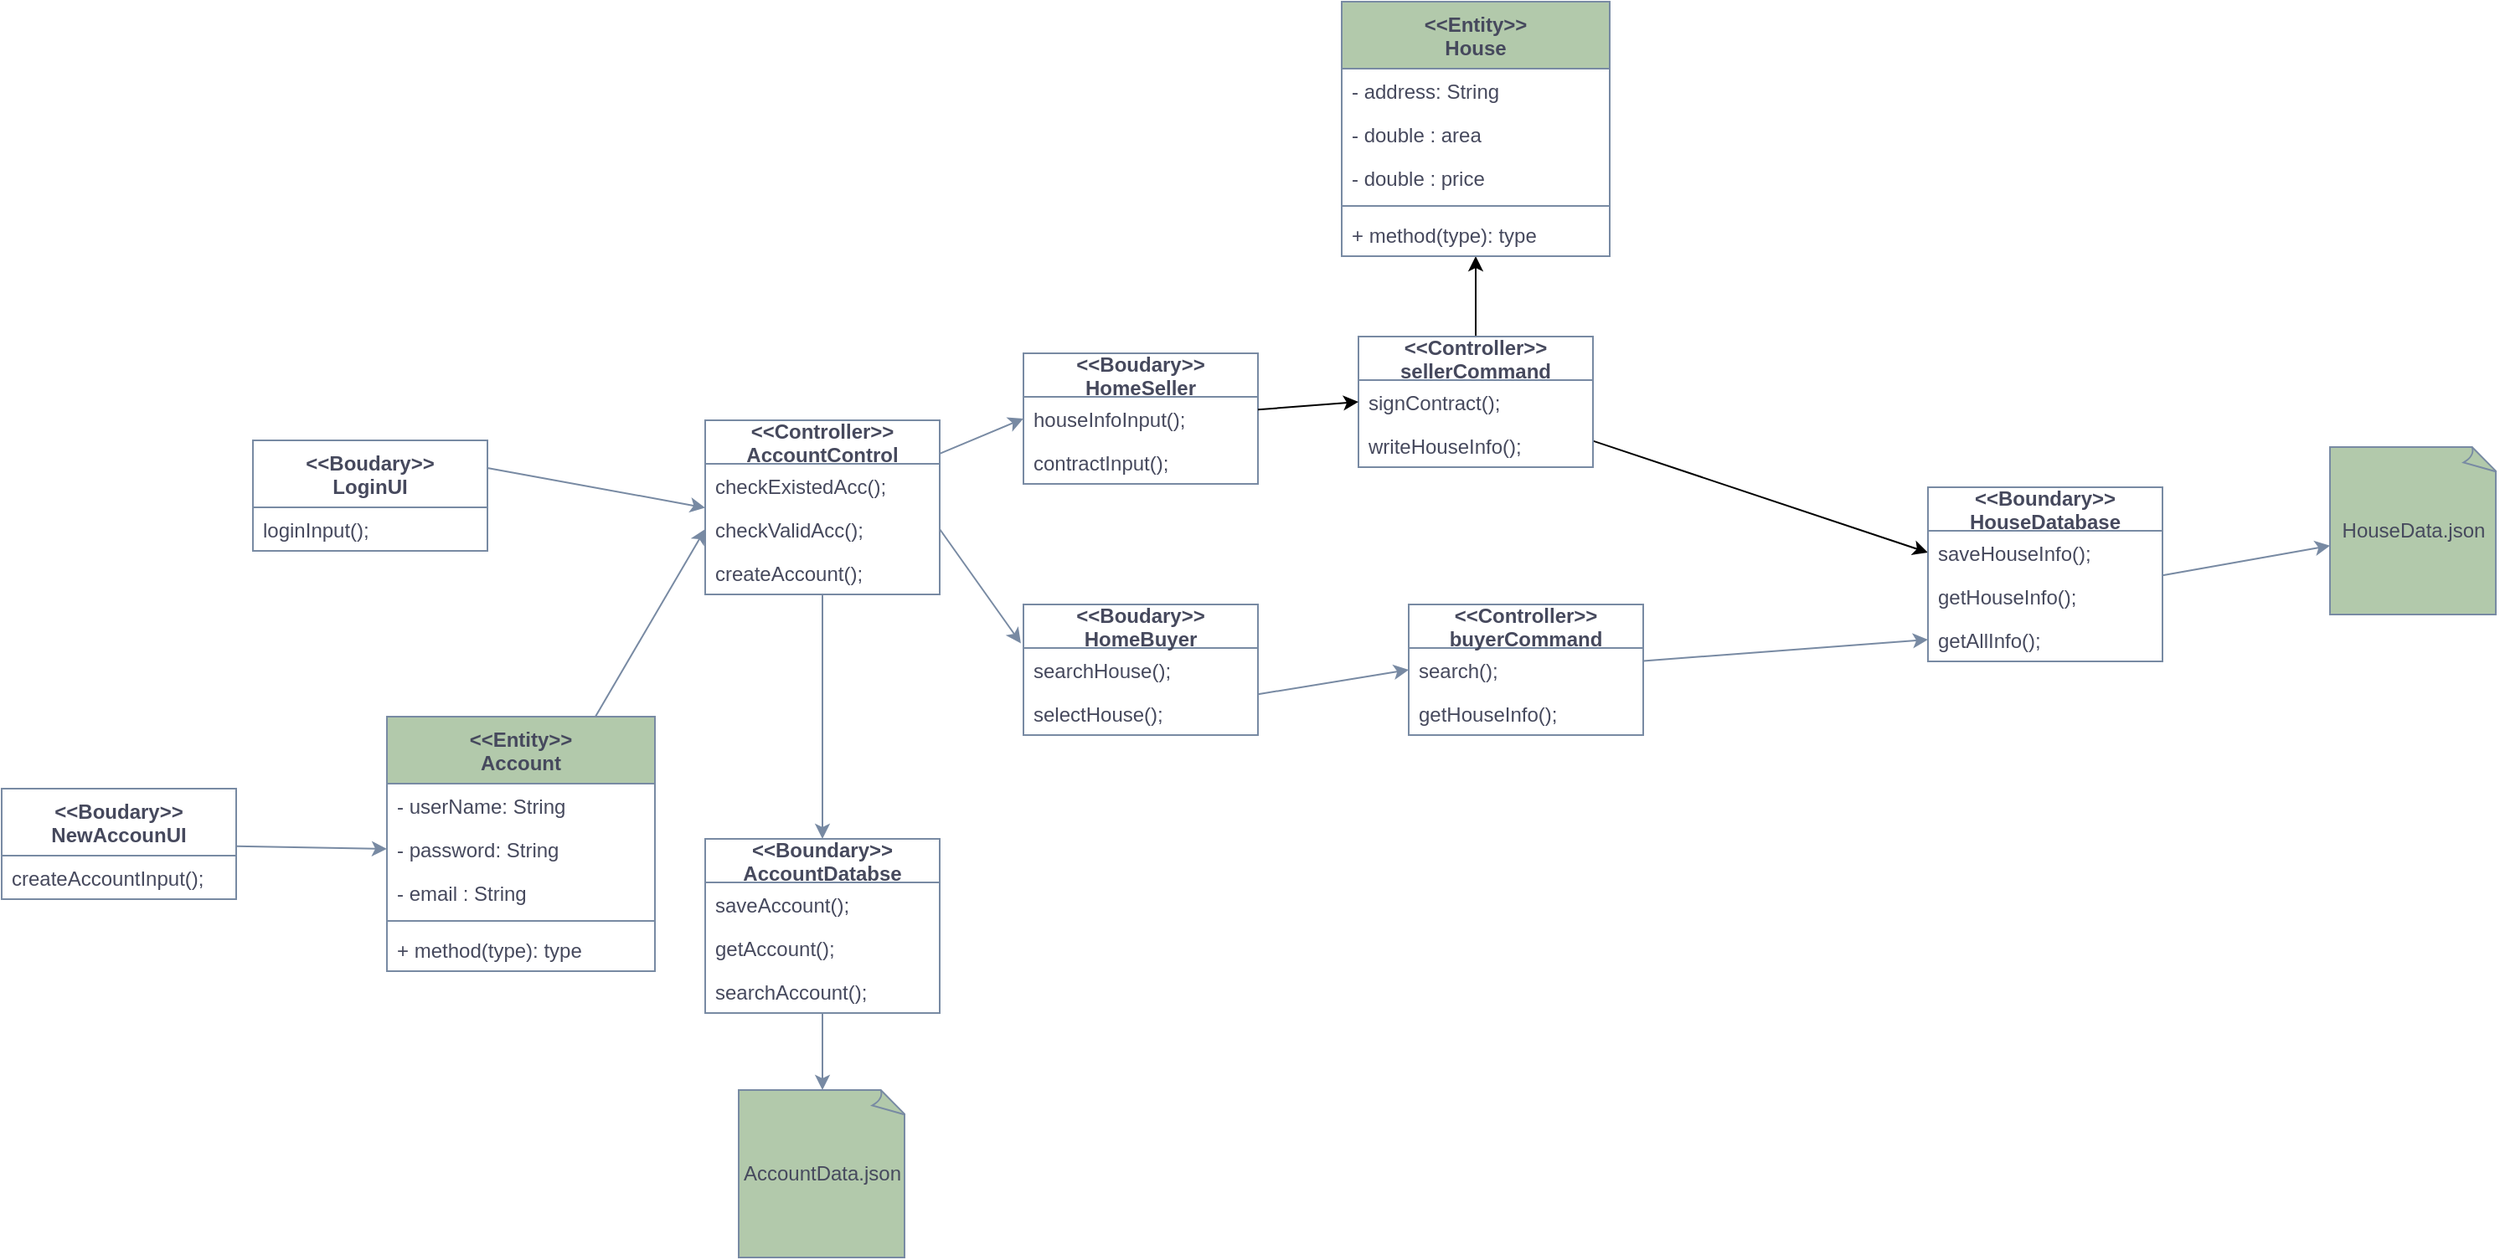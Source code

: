 <mxfile version="18.0.6" type="device" pages="2"><diagram id="hyeEhlu8YJBlUeC8iGyB" name="Class Diagram"><mxGraphModel dx="1438" dy="1041" grid="1" gridSize="10" guides="1" tooltips="1" connect="1" arrows="1" fold="1" page="0" pageScale="1" pageWidth="850" pageHeight="1100" math="0" shadow="0"><root><mxCell id="0"/><mxCell id="1" parent="0"/><mxCell id="VM8PYKqEhTqio-SkGT-w-1" value="&lt;&lt;Boudary&gt;&gt;&#10;LoginUI" style="swimlane;fontStyle=1;childLayout=stackLayout;horizontal=1;startSize=40;fillColor=none;horizontalStack=0;resizeParent=1;resizeParentMax=0;resizeLast=0;collapsible=1;marginBottom=0;strokeColor=#788AA3;fontColor=#46495D;" parent="1" vertex="1"><mxGeometry x="30" y="182" width="140" height="66" as="geometry"/></mxCell><mxCell id="VM8PYKqEhTqio-SkGT-w-2" value="loginInput();" style="text;strokeColor=none;fillColor=none;align=left;verticalAlign=top;spacingLeft=4;spacingRight=4;overflow=hidden;rotatable=0;points=[[0,0.5],[1,0.5]];portConstraint=eastwest;fontColor=#46495D;" parent="VM8PYKqEhTqio-SkGT-w-1" vertex="1"><mxGeometry y="40" width="140" height="26" as="geometry"/></mxCell><mxCell id="XoZVZu0vMVFH6qzBi8JU-33" style="edgeStyle=none;rounded=0;orthogonalLoop=1;jettySize=auto;html=1;entryX=0.5;entryY=0;entryDx=0;entryDy=0;strokeColor=#788AA3;fontColor=#46495D;" parent="1" source="VM8PYKqEhTqio-SkGT-w-9" target="VM8PYKqEhTqio-SkGT-w-36" edge="1"><mxGeometry relative="1" as="geometry"/></mxCell><mxCell id="VM8PYKqEhTqio-SkGT-w-9" value="&lt;&lt;Controller&gt;&gt;&#10;AccountControl" style="swimlane;fontStyle=1;childLayout=stackLayout;horizontal=1;startSize=26;fillColor=none;horizontalStack=0;resizeParent=1;resizeParentMax=0;resizeLast=0;collapsible=1;marginBottom=0;strokeColor=#788AA3;fontColor=#46495D;" parent="1" vertex="1"><mxGeometry x="300" y="170" width="140" height="104" as="geometry"/></mxCell><mxCell id="VM8PYKqEhTqio-SkGT-w-10" value="checkExistedAcc();" style="text;strokeColor=none;fillColor=none;align=left;verticalAlign=top;spacingLeft=4;spacingRight=4;overflow=hidden;rotatable=0;points=[[0,0.5],[1,0.5]];portConstraint=eastwest;fontColor=#46495D;" parent="VM8PYKqEhTqio-SkGT-w-9" vertex="1"><mxGeometry y="26" width="140" height="26" as="geometry"/></mxCell><mxCell id="VM8PYKqEhTqio-SkGT-w-11" value="checkValidAcc();" style="text;strokeColor=none;fillColor=none;align=left;verticalAlign=top;spacingLeft=4;spacingRight=4;overflow=hidden;rotatable=0;points=[[0,0.5],[1,0.5]];portConstraint=eastwest;fontColor=#46495D;" parent="VM8PYKqEhTqio-SkGT-w-9" vertex="1"><mxGeometry y="52" width="140" height="26" as="geometry"/></mxCell><mxCell id="VM8PYKqEhTqio-SkGT-w-12" value="createAccount();" style="text;strokeColor=none;fillColor=none;align=left;verticalAlign=top;spacingLeft=4;spacingRight=4;overflow=hidden;rotatable=0;points=[[0,0.5],[1,0.5]];portConstraint=eastwest;fontColor=#46495D;" parent="VM8PYKqEhTqio-SkGT-w-9" vertex="1"><mxGeometry y="78" width="140" height="26" as="geometry"/></mxCell><mxCell id="VM8PYKqEhTqio-SkGT-w-17" value="&lt;&lt;Boudary&gt;&gt;&#10;HomeSeller" style="swimlane;fontStyle=1;childLayout=stackLayout;horizontal=1;startSize=26;fillColor=none;horizontalStack=0;resizeParent=1;resizeParentMax=0;resizeLast=0;collapsible=1;marginBottom=0;strokeColor=#788AA3;fontColor=#46495D;" parent="1" vertex="1"><mxGeometry x="490" y="130" width="140" height="78" as="geometry"/></mxCell><mxCell id="VM8PYKqEhTqio-SkGT-w-18" value="houseInfoInput();" style="text;strokeColor=none;fillColor=none;align=left;verticalAlign=top;spacingLeft=4;spacingRight=4;overflow=hidden;rotatable=0;points=[[0,0.5],[1,0.5]];portConstraint=eastwest;fontColor=#46495D;" parent="VM8PYKqEhTqio-SkGT-w-17" vertex="1"><mxGeometry y="26" width="140" height="26" as="geometry"/></mxCell><mxCell id="VM8PYKqEhTqio-SkGT-w-19" value="contractInput();" style="text;strokeColor=none;fillColor=none;align=left;verticalAlign=top;spacingLeft=4;spacingRight=4;overflow=hidden;rotatable=0;points=[[0,0.5],[1,0.5]];portConstraint=eastwest;fontColor=#46495D;" parent="VM8PYKqEhTqio-SkGT-w-17" vertex="1"><mxGeometry y="52" width="140" height="26" as="geometry"/></mxCell><mxCell id="VM8PYKqEhTqio-SkGT-w-22" value="&lt;&lt;Boudary&gt;&gt;&#10;HomeBuyer" style="swimlane;fontStyle=1;childLayout=stackLayout;horizontal=1;startSize=26;fillColor=none;horizontalStack=0;resizeParent=1;resizeParentMax=0;resizeLast=0;collapsible=1;marginBottom=0;strokeColor=#788AA3;fontColor=#46495D;" parent="1" vertex="1"><mxGeometry x="490" y="280" width="140" height="78" as="geometry"/></mxCell><mxCell id="VM8PYKqEhTqio-SkGT-w-23" value="searchHouse();" style="text;strokeColor=none;fillColor=none;align=left;verticalAlign=top;spacingLeft=4;spacingRight=4;overflow=hidden;rotatable=0;points=[[0,0.5],[1,0.5]];portConstraint=eastwest;fontColor=#46495D;" parent="VM8PYKqEhTqio-SkGT-w-22" vertex="1"><mxGeometry y="26" width="140" height="26" as="geometry"/></mxCell><mxCell id="VM8PYKqEhTqio-SkGT-w-24" value="selectHouse();" style="text;strokeColor=none;fillColor=none;align=left;verticalAlign=top;spacingLeft=4;spacingRight=4;overflow=hidden;rotatable=0;points=[[0,0.5],[1,0.5]];portConstraint=eastwest;fontColor=#46495D;" parent="VM8PYKqEhTqio-SkGT-w-22" vertex="1"><mxGeometry y="52" width="140" height="26" as="geometry"/></mxCell><mxCell id="zV7nE75bdwRSQbWPuQjp-2" style="edgeStyle=none;rounded=0;orthogonalLoop=1;jettySize=auto;html=1;" edge="1" parent="1" source="VM8PYKqEhTqio-SkGT-w-25" target="XoZVZu0vMVFH6qzBi8JU-26"><mxGeometry relative="1" as="geometry"/></mxCell><mxCell id="zV7nE75bdwRSQbWPuQjp-3" style="edgeStyle=none;rounded=0;orthogonalLoop=1;jettySize=auto;html=1;entryX=0;entryY=0.5;entryDx=0;entryDy=0;" edge="1" parent="1" source="VM8PYKqEhTqio-SkGT-w-25" target="VM8PYKqEhTqio-SkGT-w-33"><mxGeometry relative="1" as="geometry"/></mxCell><mxCell id="VM8PYKqEhTqio-SkGT-w-25" value="&lt;&lt;Controller&gt;&gt;&#10;sellerCommand" style="swimlane;fontStyle=1;childLayout=stackLayout;horizontal=1;startSize=26;fillColor=none;horizontalStack=0;resizeParent=1;resizeParentMax=0;resizeLast=0;collapsible=1;marginBottom=0;strokeColor=#788AA3;fontColor=#46495D;" parent="1" vertex="1"><mxGeometry x="690" y="120" width="140" height="78" as="geometry"/></mxCell><mxCell id="VM8PYKqEhTqio-SkGT-w-26" value="signContract();" style="text;strokeColor=none;fillColor=none;align=left;verticalAlign=top;spacingLeft=4;spacingRight=4;overflow=hidden;rotatable=0;points=[[0,0.5],[1,0.5]];portConstraint=eastwest;fontColor=#46495D;" parent="VM8PYKqEhTqio-SkGT-w-25" vertex="1"><mxGeometry y="26" width="140" height="26" as="geometry"/></mxCell><mxCell id="VM8PYKqEhTqio-SkGT-w-27" value="writeHouseInfo();" style="text;strokeColor=none;fillColor=none;align=left;verticalAlign=top;spacingLeft=4;spacingRight=4;overflow=hidden;rotatable=0;points=[[0,0.5],[1,0.5]];portConstraint=eastwest;fontColor=#46495D;" parent="VM8PYKqEhTqio-SkGT-w-25" vertex="1"><mxGeometry y="52" width="140" height="26" as="geometry"/></mxCell><mxCell id="VM8PYKqEhTqio-SkGT-w-29" value="&lt;&lt;Controller&gt;&gt;&#10;buyerCommand" style="swimlane;fontStyle=1;childLayout=stackLayout;horizontal=1;startSize=26;fillColor=none;horizontalStack=0;resizeParent=1;resizeParentMax=0;resizeLast=0;collapsible=1;marginBottom=0;strokeColor=#788AA3;fontColor=#46495D;" parent="1" vertex="1"><mxGeometry x="720" y="280" width="140" height="78" as="geometry"/></mxCell><mxCell id="VM8PYKqEhTqio-SkGT-w-30" value="search();" style="text;strokeColor=none;fillColor=none;align=left;verticalAlign=top;spacingLeft=4;spacingRight=4;overflow=hidden;rotatable=0;points=[[0,0.5],[1,0.5]];portConstraint=eastwest;fontColor=#46495D;" parent="VM8PYKqEhTqio-SkGT-w-29" vertex="1"><mxGeometry y="26" width="140" height="26" as="geometry"/></mxCell><mxCell id="VM8PYKqEhTqio-SkGT-w-31" value="getHouseInfo();" style="text;strokeColor=none;fillColor=none;align=left;verticalAlign=top;spacingLeft=4;spacingRight=4;overflow=hidden;rotatable=0;points=[[0,0.5],[1,0.5]];portConstraint=eastwest;fontColor=#46495D;" parent="VM8PYKqEhTqio-SkGT-w-29" vertex="1"><mxGeometry y="52" width="140" height="26" as="geometry"/></mxCell><mxCell id="VM8PYKqEhTqio-SkGT-w-32" value="&lt;&lt;Boundary&gt;&gt;&#10;HouseDatabase" style="swimlane;fontStyle=1;childLayout=stackLayout;horizontal=1;startSize=26;fillColor=none;horizontalStack=0;resizeParent=1;resizeParentMax=0;resizeLast=0;collapsible=1;marginBottom=0;strokeColor=#788AA3;fontColor=#46495D;" parent="1" vertex="1"><mxGeometry x="1030" y="210" width="140" height="104" as="geometry"/></mxCell><mxCell id="VM8PYKqEhTqio-SkGT-w-33" value="saveHouseInfo();" style="text;strokeColor=none;fillColor=none;align=left;verticalAlign=top;spacingLeft=4;spacingRight=4;overflow=hidden;rotatable=0;points=[[0,0.5],[1,0.5]];portConstraint=eastwest;fontColor=#46495D;" parent="VM8PYKqEhTqio-SkGT-w-32" vertex="1"><mxGeometry y="26" width="140" height="26" as="geometry"/></mxCell><mxCell id="VM8PYKqEhTqio-SkGT-w-34" value="getHouseInfo();" style="text;strokeColor=none;fillColor=none;align=left;verticalAlign=top;spacingLeft=4;spacingRight=4;overflow=hidden;rotatable=0;points=[[0,0.5],[1,0.5]];portConstraint=eastwest;fontColor=#46495D;" parent="VM8PYKqEhTqio-SkGT-w-32" vertex="1"><mxGeometry y="52" width="140" height="26" as="geometry"/></mxCell><mxCell id="VM8PYKqEhTqio-SkGT-w-35" value="getAllInfo();" style="text;strokeColor=none;fillColor=none;align=left;verticalAlign=top;spacingLeft=4;spacingRight=4;overflow=hidden;rotatable=0;points=[[0,0.5],[1,0.5]];portConstraint=eastwest;fontColor=#46495D;" parent="VM8PYKqEhTqio-SkGT-w-32" vertex="1"><mxGeometry y="78" width="140" height="26" as="geometry"/></mxCell><mxCell id="zgpFZDCwKIrEaXI0hCvb-4" style="rounded=1;sketch=0;orthogonalLoop=1;jettySize=auto;html=1;fontColor=#46495D;strokeColor=#788AA3;fillColor=#B2C9AB;" parent="1" source="VM8PYKqEhTqio-SkGT-w-36" target="PbxDOXm_hl8-_jn7hjyp-1" edge="1"><mxGeometry relative="1" as="geometry"/></mxCell><mxCell id="VM8PYKqEhTqio-SkGT-w-36" value="&lt;&lt;Boundary&gt;&gt;&#10;AccountDatabse" style="swimlane;fontStyle=1;childLayout=stackLayout;horizontal=1;startSize=26;fillColor=none;horizontalStack=0;resizeParent=1;resizeParentMax=0;resizeLast=0;collapsible=1;marginBottom=0;strokeColor=#788AA3;fontColor=#46495D;" parent="1" vertex="1"><mxGeometry x="300" y="420" width="140" height="104" as="geometry"/></mxCell><mxCell id="VM8PYKqEhTqio-SkGT-w-37" value="saveAccount();" style="text;strokeColor=none;fillColor=none;align=left;verticalAlign=top;spacingLeft=4;spacingRight=4;overflow=hidden;rotatable=0;points=[[0,0.5],[1,0.5]];portConstraint=eastwest;fontColor=#46495D;" parent="VM8PYKqEhTqio-SkGT-w-36" vertex="1"><mxGeometry y="26" width="140" height="26" as="geometry"/></mxCell><mxCell id="VM8PYKqEhTqio-SkGT-w-38" value="getAccount();" style="text;strokeColor=none;fillColor=none;align=left;verticalAlign=top;spacingLeft=4;spacingRight=4;overflow=hidden;rotatable=0;points=[[0,0.5],[1,0.5]];portConstraint=eastwest;fontColor=#46495D;" parent="VM8PYKqEhTqio-SkGT-w-36" vertex="1"><mxGeometry y="52" width="140" height="26" as="geometry"/></mxCell><mxCell id="65oGsplNBxrrDUChRKM1-1" value="searchAccount();" style="text;strokeColor=none;fillColor=none;align=left;verticalAlign=top;spacingLeft=4;spacingRight=4;overflow=hidden;rotatable=0;points=[[0,0.5],[1,0.5]];portConstraint=eastwest;fontColor=#46495D;" parent="VM8PYKqEhTqio-SkGT-w-36" vertex="1"><mxGeometry y="78" width="140" height="26" as="geometry"/></mxCell><mxCell id="VM8PYKqEhTqio-SkGT-w-40" style="rounded=0;orthogonalLoop=1;jettySize=auto;html=1;strokeColor=#788AA3;fontColor=#46495D;exitX=1;exitY=0.25;exitDx=0;exitDy=0;" parent="1" source="VM8PYKqEhTqio-SkGT-w-1" target="VM8PYKqEhTqio-SkGT-w-11" edge="1"><mxGeometry relative="1" as="geometry"><mxPoint x="220" y="244.545" as="sourcePoint"/></mxGeometry></mxCell><mxCell id="VM8PYKqEhTqio-SkGT-w-41" style="edgeStyle=none;rounded=0;orthogonalLoop=1;jettySize=auto;html=1;entryX=0;entryY=0.5;entryDx=0;entryDy=0;exitX=1;exitY=0.192;exitDx=0;exitDy=0;exitPerimeter=0;strokeColor=#788AA3;fontColor=#46495D;" parent="1" source="VM8PYKqEhTqio-SkGT-w-9" target="VM8PYKqEhTqio-SkGT-w-18" edge="1"><mxGeometry relative="1" as="geometry"/></mxCell><mxCell id="VM8PYKqEhTqio-SkGT-w-45" style="edgeStyle=none;rounded=0;orthogonalLoop=1;jettySize=auto;html=1;entryX=-0.011;entryY=-0.108;entryDx=0;entryDy=0;entryPerimeter=0;exitX=1;exitY=0.5;exitDx=0;exitDy=0;strokeColor=#788AA3;fontColor=#46495D;" parent="1" source="VM8PYKqEhTqio-SkGT-w-11" target="VM8PYKqEhTqio-SkGT-w-23" edge="1"><mxGeometry relative="1" as="geometry"/></mxCell><mxCell id="VM8PYKqEhTqio-SkGT-w-46" style="edgeStyle=none;rounded=0;orthogonalLoop=1;jettySize=auto;html=1;entryX=0;entryY=0.5;entryDx=0;entryDy=0;strokeColor=#788AA3;fontColor=#46495D;" parent="1" source="VM8PYKqEhTqio-SkGT-w-24" target="VM8PYKqEhTqio-SkGT-w-30" edge="1"><mxGeometry relative="1" as="geometry"/></mxCell><mxCell id="VM8PYKqEhTqio-SkGT-w-47" style="edgeStyle=none;rounded=0;orthogonalLoop=1;jettySize=auto;html=1;entryX=0;entryY=0.5;entryDx=0;entryDy=0;strokeColor=#788AA3;fontColor=#46495D;" parent="1" source="VM8PYKqEhTqio-SkGT-w-30" target="VM8PYKqEhTqio-SkGT-w-35" edge="1"><mxGeometry relative="1" as="geometry"/></mxCell><mxCell id="PbxDOXm_hl8-_jn7hjyp-1" value="AccountData.json" style="whiteSpace=wrap;html=1;shape=mxgraph.basic.document;fillColor=#B2C9AB;strokeColor=#788AA3;fontColor=#46495D;" parent="1" vertex="1"><mxGeometry x="320" y="570" width="100" height="100" as="geometry"/></mxCell><mxCell id="PbxDOXm_hl8-_jn7hjyp-2" value="HouseData.json" style="whiteSpace=wrap;html=1;shape=mxgraph.basic.document;fillColor=#B2C9AB;strokeColor=#788AA3;fontColor=#46495D;" parent="1" vertex="1"><mxGeometry x="1270" y="186" width="100" height="100" as="geometry"/></mxCell><mxCell id="zgpFZDCwKIrEaXI0hCvb-3" style="rounded=0;orthogonalLoop=1;jettySize=auto;html=1;entryX=0;entryY=0.5;entryDx=0;entryDy=0;strokeColor=#788AA3;fontColor=#46495D;" parent="1" source="zgpFZDCwKIrEaXI0hCvb-1" target="XoZVZu0vMVFH6qzBi8JU-18" edge="1"><mxGeometry relative="1" as="geometry"/></mxCell><mxCell id="zgpFZDCwKIrEaXI0hCvb-1" value="&lt;&lt;Boudary&gt;&gt;&#10;NewAccounUI" style="swimlane;fontStyle=1;childLayout=stackLayout;horizontal=1;startSize=40;fillColor=none;horizontalStack=0;resizeParent=1;resizeParentMax=0;resizeLast=0;collapsible=1;marginBottom=0;strokeColor=#788AA3;fontColor=#46495D;" parent="1" vertex="1"><mxGeometry x="-120" y="390" width="140" height="66" as="geometry"/></mxCell><mxCell id="zgpFZDCwKIrEaXI0hCvb-2" value="createAccountInput();" style="text;strokeColor=none;fillColor=none;align=left;verticalAlign=top;spacingLeft=4;spacingRight=4;overflow=hidden;rotatable=0;points=[[0,0.5],[1,0.5]];portConstraint=eastwest;fontColor=#46495D;" parent="zgpFZDCwKIrEaXI0hCvb-1" vertex="1"><mxGeometry y="40" width="140" height="26" as="geometry"/></mxCell><mxCell id="zgpFZDCwKIrEaXI0hCvb-5" style="edgeStyle=none;rounded=1;sketch=0;orthogonalLoop=1;jettySize=auto;html=1;fontColor=#46495D;strokeColor=#788AA3;fillColor=#B2C9AB;" parent="1" source="VM8PYKqEhTqio-SkGT-w-34" target="PbxDOXm_hl8-_jn7hjyp-2" edge="1"><mxGeometry relative="1" as="geometry"/></mxCell><mxCell id="XoZVZu0vMVFH6qzBi8JU-22" style="rounded=0;orthogonalLoop=1;jettySize=auto;html=1;entryX=0;entryY=0.5;entryDx=0;entryDy=0;strokeColor=#788AA3;fontColor=#46495D;" parent="1" source="XoZVZu0vMVFH6qzBi8JU-9" target="VM8PYKqEhTqio-SkGT-w-11" edge="1"><mxGeometry relative="1" as="geometry"/></mxCell><mxCell id="XoZVZu0vMVFH6qzBi8JU-9" value="&lt;&lt;Entity&gt;&gt;&#10;Account" style="swimlane;fontStyle=1;align=center;verticalAlign=top;childLayout=stackLayout;horizontal=1;startSize=40;horizontalStack=0;resizeParent=1;resizeParentMax=0;resizeLast=0;collapsible=1;marginBottom=0;fillColor=#B2C9AB;strokeColor=#788AA3;fontColor=#46495D;" parent="1" vertex="1"><mxGeometry x="110" y="347" width="160" height="152" as="geometry"/></mxCell><mxCell id="XoZVZu0vMVFH6qzBi8JU-10" value="- userName: String" style="text;strokeColor=none;fillColor=none;align=left;verticalAlign=top;spacingLeft=4;spacingRight=4;overflow=hidden;rotatable=0;points=[[0,0.5],[1,0.5]];portConstraint=eastwest;fontColor=#46495D;" parent="XoZVZu0vMVFH6qzBi8JU-9" vertex="1"><mxGeometry y="40" width="160" height="26" as="geometry"/></mxCell><mxCell id="XoZVZu0vMVFH6qzBi8JU-18" value="- password: String&#10;" style="text;strokeColor=none;fillColor=none;align=left;verticalAlign=top;spacingLeft=4;spacingRight=4;overflow=hidden;rotatable=0;points=[[0,0.5],[1,0.5]];portConstraint=eastwest;fontColor=#46495D;" parent="XoZVZu0vMVFH6qzBi8JU-9" vertex="1"><mxGeometry y="66" width="160" height="26" as="geometry"/></mxCell><mxCell id="XoZVZu0vMVFH6qzBi8JU-19" value="- email : String" style="text;strokeColor=none;fillColor=none;align=left;verticalAlign=top;spacingLeft=4;spacingRight=4;overflow=hidden;rotatable=0;points=[[0,0.5],[1,0.5]];portConstraint=eastwest;fontColor=#46495D;" parent="XoZVZu0vMVFH6qzBi8JU-9" vertex="1"><mxGeometry y="92" width="160" height="26" as="geometry"/></mxCell><mxCell id="XoZVZu0vMVFH6qzBi8JU-11" value="" style="line;strokeWidth=1;fillColor=none;align=left;verticalAlign=middle;spacingTop=-1;spacingLeft=3;spacingRight=3;rotatable=0;labelPosition=right;points=[];portConstraint=eastwest;strokeColor=#788AA3;fontColor=#46495D;" parent="XoZVZu0vMVFH6qzBi8JU-9" vertex="1"><mxGeometry y="118" width="160" height="8" as="geometry"/></mxCell><mxCell id="XoZVZu0vMVFH6qzBi8JU-12" value="+ method(type): type" style="text;strokeColor=none;fillColor=none;align=left;verticalAlign=top;spacingLeft=4;spacingRight=4;overflow=hidden;rotatable=0;points=[[0,0.5],[1,0.5]];portConstraint=eastwest;fontColor=#46495D;" parent="XoZVZu0vMVFH6qzBi8JU-9" vertex="1"><mxGeometry y="126" width="160" height="26" as="geometry"/></mxCell><mxCell id="XoZVZu0vMVFH6qzBi8JU-23" value="&lt;&lt;Entity&gt;&gt;&#10;House" style="swimlane;fontStyle=1;align=center;verticalAlign=top;childLayout=stackLayout;horizontal=1;startSize=40;horizontalStack=0;resizeParent=1;resizeParentMax=0;resizeLast=0;collapsible=1;marginBottom=0;fillColor=#B2C9AB;strokeColor=#788AA3;fontColor=#46495D;" parent="1" vertex="1"><mxGeometry x="680" y="-80" width="160" height="152" as="geometry"/></mxCell><mxCell id="XoZVZu0vMVFH6qzBi8JU-24" value="- address: String&#10;" style="text;strokeColor=none;fillColor=none;align=left;verticalAlign=top;spacingLeft=4;spacingRight=4;overflow=hidden;rotatable=0;points=[[0,0.5],[1,0.5]];portConstraint=eastwest;fontColor=#46495D;" parent="XoZVZu0vMVFH6qzBi8JU-23" vertex="1"><mxGeometry y="40" width="160" height="26" as="geometry"/></mxCell><mxCell id="XoZVZu0vMVFH6qzBi8JU-27" value="- double : area" style="text;strokeColor=none;fillColor=none;align=left;verticalAlign=top;spacingLeft=4;spacingRight=4;overflow=hidden;rotatable=0;points=[[0,0.5],[1,0.5]];portConstraint=eastwest;fontColor=#46495D;" parent="XoZVZu0vMVFH6qzBi8JU-23" vertex="1"><mxGeometry y="66" width="160" height="26" as="geometry"/></mxCell><mxCell id="XoZVZu0vMVFH6qzBi8JU-28" value="- double : price" style="text;strokeColor=none;fillColor=none;align=left;verticalAlign=top;spacingLeft=4;spacingRight=4;overflow=hidden;rotatable=0;points=[[0,0.5],[1,0.5]];portConstraint=eastwest;fontColor=#46495D;" parent="XoZVZu0vMVFH6qzBi8JU-23" vertex="1"><mxGeometry y="92" width="160" height="26" as="geometry"/></mxCell><mxCell id="XoZVZu0vMVFH6qzBi8JU-25" value="" style="line;strokeWidth=1;fillColor=none;align=left;verticalAlign=middle;spacingTop=-1;spacingLeft=3;spacingRight=3;rotatable=0;labelPosition=right;points=[];portConstraint=eastwest;strokeColor=#788AA3;fontColor=#46495D;" parent="XoZVZu0vMVFH6qzBi8JU-23" vertex="1"><mxGeometry y="118" width="160" height="8" as="geometry"/></mxCell><mxCell id="XoZVZu0vMVFH6qzBi8JU-26" value="+ method(type): type" style="text;strokeColor=none;fillColor=none;align=left;verticalAlign=top;spacingLeft=4;spacingRight=4;overflow=hidden;rotatable=0;points=[[0,0.5],[1,0.5]];portConstraint=eastwest;fontColor=#46495D;" parent="XoZVZu0vMVFH6qzBi8JU-23" vertex="1"><mxGeometry y="126" width="160" height="26" as="geometry"/></mxCell><mxCell id="zV7nE75bdwRSQbWPuQjp-1" style="rounded=0;orthogonalLoop=1;jettySize=auto;html=1;entryX=0;entryY=0.5;entryDx=0;entryDy=0;" edge="1" parent="1" source="VM8PYKqEhTqio-SkGT-w-18" target="VM8PYKqEhTqio-SkGT-w-26"><mxGeometry relative="1" as="geometry"/></mxCell></root></mxGraphModel></diagram><diagram id="fxDfA-Q1B1liBdF4gfZV" name="Sequence Diagram"><mxGraphModel dx="1438" dy="241" grid="0" gridSize="10" guides="1" tooltips="1" connect="1" arrows="1" fold="1" page="0" pageScale="1" pageWidth="850" pageHeight="1100" math="0" shadow="0"><root><mxCell id="0"/><mxCell id="1" parent="0"/><mxCell id="yiG0IF1yO-Q16gkbzDCU-1" value="" style="shape=umlLifeline;participant=umlActor;perimeter=lifelinePerimeter;whiteSpace=wrap;html=1;container=1;collapsible=0;recursiveResize=0;verticalAlign=top;spacingTop=36;outlineConnect=0;fillColor=#B2C9AB;strokeColor=#788AA3;fontColor=#46495D;" parent="1" vertex="1"><mxGeometry x="9" y="457" width="20" height="303" as="geometry"/></mxCell><mxCell id="vNxHUs9G399ZrBEZ-ke9-3" value="" style="html=1;points=[];perimeter=orthogonalPerimeter;fillColor=#B2C9AB;strokeColor=#788AA3;fontColor=#46495D;" parent="yiG0IF1yO-Q16gkbzDCU-1" vertex="1"><mxGeometry x="5" y="49" width="10" height="254" as="geometry"/></mxCell><mxCell id="yiG0IF1yO-Q16gkbzDCU-2" value="HomeSeller" style="text;html=1;align=center;verticalAlign=middle;resizable=0;points=[];autosize=1;strokeColor=none;fillColor=none;fontColor=#46495D;" parent="1" vertex="1"><mxGeometry x="-21" y="427" width="80" height="20" as="geometry"/></mxCell><mxCell id="yiG0IF1yO-Q16gkbzDCU-3" value="" style="shape=umlLifeline;participant=umlBoundary;perimeter=lifelinePerimeter;whiteSpace=wrap;html=1;container=1;collapsible=0;recursiveResize=0;verticalAlign=top;spacingTop=36;outlineConnect=0;fillColor=#B2C9AB;strokeColor=#788AA3;fontColor=#46495D;" parent="1" vertex="1"><mxGeometry x="240" y="460" width="50" height="300" as="geometry"/></mxCell><mxCell id="vNxHUs9G399ZrBEZ-ke9-8" value="" style="html=1;points=[];perimeter=orthogonalPerimeter;fillColor=#B2C9AB;strokeColor=#788AA3;fontColor=#46495D;" parent="yiG0IF1yO-Q16gkbzDCU-3" vertex="1"><mxGeometry x="20" y="59" width="10" height="46" as="geometry"/></mxCell><mxCell id="9X_UvZyPP9yCDAJnPmDj-31" value="" style="html=1;points=[];perimeter=orthogonalPerimeter;fillColor=#B2C9AB;strokeColor=#788AA3;fontColor=#46495D;" parent="yiG0IF1yO-Q16gkbzDCU-3" vertex="1"><mxGeometry x="20" y="153" width="10" height="94" as="geometry"/></mxCell><mxCell id="bkbzUl-MruK33pYE2Bij-1" value="loginUI" style="text;html=1;align=center;verticalAlign=middle;resizable=0;points=[];autosize=1;strokeColor=none;fillColor=none;fontColor=#46495D;" parent="1" vertex="1"><mxGeometry x="241" y="431" width="48" height="18" as="geometry"/></mxCell><mxCell id="B5B1WfCUr0sJye0Xd9D5-1" value="" style="shape=umlLifeline;participant=umlControl;perimeter=lifelinePerimeter;whiteSpace=wrap;html=1;container=1;collapsible=0;recursiveResize=0;verticalAlign=top;spacingTop=36;outlineConnect=0;fillColor=#B2C9AB;strokeColor=#788AA3;fontColor=#46495D;" parent="1" vertex="1"><mxGeometry x="400" y="460" width="40" height="300" as="geometry"/></mxCell><mxCell id="vNxHUs9G399ZrBEZ-ke9-10" value="" style="html=1;points=[];perimeter=orthogonalPerimeter;fillColor=#B2C9AB;strokeColor=#788AA3;fontColor=#46495D;" parent="B5B1WfCUr0sJye0Xd9D5-1" vertex="1"><mxGeometry x="14" y="64" width="10" height="57" as="geometry"/></mxCell><mxCell id="tqGTaXGn0G8zO2cKaMKv-1" value="" style="html=1;points=[];perimeter=orthogonalPerimeter;fillColor=#B2C9AB;strokeColor=#788AA3;fontColor=#46495D;" parent="B5B1WfCUr0sJye0Xd9D5-1" vertex="1"><mxGeometry x="14" y="216" width="10" height="33" as="geometry"/></mxCell><mxCell id="B5B1WfCUr0sJye0Xd9D5-2" value="accountControl" style="text;html=1;align=center;verticalAlign=middle;resizable=0;points=[];autosize=1;strokeColor=none;fillColor=none;fontColor=#46495D;" parent="1" vertex="1"><mxGeometry x="375" y="431" width="91" height="18" as="geometry"/></mxCell><mxCell id="IyiYaeF2F_JizKZbBhTM-1" value="" style="shape=umlLifeline;participant=umlBoundary;perimeter=lifelinePerimeter;whiteSpace=wrap;html=1;container=1;collapsible=0;recursiveResize=0;verticalAlign=top;spacingTop=36;outlineConnect=0;fillColor=#B2C9AB;strokeColor=#788AA3;fontColor=#46495D;" parent="1" vertex="1"><mxGeometry x="725" y="460" width="50" height="300" as="geometry"/></mxCell><mxCell id="IyiYaeF2F_JizKZbBhTM-2" value="homeSeller" style="text;html=1;align=center;verticalAlign=middle;resizable=0;points=[];autosize=1;strokeColor=none;fillColor=none;fontColor=#46495D;" parent="1" vertex="1"><mxGeometry x="710" y="430" width="80" height="20" as="geometry"/></mxCell><mxCell id="aBe-iWp9AuLM4fWYYXJc-1" value="" style="shape=umlLifeline;participant=umlControl;perimeter=lifelinePerimeter;whiteSpace=wrap;html=1;container=1;collapsible=0;recursiveResize=0;verticalAlign=top;spacingTop=36;outlineConnect=0;fillColor=#B2C9AB;strokeColor=#788AA3;fontColor=#46495D;" parent="1" vertex="1"><mxGeometry x="1119" y="451" width="40" height="300" as="geometry"/></mxCell><mxCell id="JMDtSzabgXy4ORaGRM2X-7" value="" style="html=1;points=[];perimeter=orthogonalPerimeter;fontFamily=Helvetica;fontSize=12;fontColor=#46495D;strokeColor=#788AA3;fillColor=#B2C9AB;" parent="aBe-iWp9AuLM4fWYYXJc-1" vertex="1"><mxGeometry x="18" y="121" width="10" height="32" as="geometry"/></mxCell><mxCell id="aBe-iWp9AuLM4fWYYXJc-2" value="sellerComand" style="text;html=1;align=center;verticalAlign=middle;resizable=0;points=[];autosize=1;strokeColor=none;fillColor=none;fontColor=#46495D;" parent="1" vertex="1"><mxGeometry x="1094" y="421" width="90" height="20" as="geometry"/></mxCell><mxCell id="nzK4oBd4bh7_oIN7KQ-Z-1" value="" style="shape=umlLifeline;participant=umlEntity;perimeter=lifelinePerimeter;whiteSpace=wrap;html=1;container=1;collapsible=0;recursiveResize=0;verticalAlign=top;spacingTop=36;outlineConnect=0;fillColor=#B2C9AB;strokeColor=#788AA3;fontColor=#46495D;" parent="1" vertex="1"><mxGeometry x="1289" y="451" width="40" height="300" as="geometry"/></mxCell><mxCell id="_TRrwO6vHc3AZvW4zHOK-1" value="" style="html=1;points=[];perimeter=orthogonalPerimeter;fontFamily=Helvetica;fontSize=12;fontColor=#46495D;strokeColor=#788AA3;fillColor=#B2C9AB;" parent="nzK4oBd4bh7_oIN7KQ-Z-1" vertex="1"><mxGeometry x="14" y="147" width="10" height="80" as="geometry"/></mxCell><mxCell id="nzK4oBd4bh7_oIN7KQ-Z-2" value="houseDatabase" style="text;html=1;align=center;verticalAlign=middle;resizable=0;points=[];autosize=1;strokeColor=none;fillColor=none;fontColor=#46495D;" parent="1" vertex="1"><mxGeometry x="1259" y="421" width="100" height="20" as="geometry"/></mxCell><mxCell id="XdZ582y9N7R-o5g0S4_h-1" value="" style="shape=umlLifeline;participant=umlEntity;perimeter=lifelinePerimeter;whiteSpace=wrap;html=1;container=1;collapsible=0;recursiveResize=0;verticalAlign=top;spacingTop=36;outlineConnect=0;fillColor=#B2C9AB;strokeColor=#788AA3;fontColor=#46495D;" parent="1" vertex="1"><mxGeometry x="560" y="460" width="40" height="300" as="geometry"/></mxCell><mxCell id="LBXsSkOXVdUYaYrEipV4-1" value="" style="html=1;points=[];perimeter=orthogonalPerimeter;fillColor=#B2C9AB;strokeColor=#788AA3;fontColor=#46495D;" parent="XdZ582y9N7R-o5g0S4_h-1" vertex="1"><mxGeometry x="18" y="91" width="10" height="113" as="geometry"/></mxCell><mxCell id="tqGTaXGn0G8zO2cKaMKv-3" value="" style="html=1;points=[];perimeter=orthogonalPerimeter;fillColor=#B2C9AB;strokeColor=#788AA3;fontColor=#46495D;" parent="XdZ582y9N7R-o5g0S4_h-1" vertex="1"><mxGeometry x="16.311" y="216" width="7.372" height="38" as="geometry"/></mxCell><mxCell id="XdZ582y9N7R-o5g0S4_h-2" value="accountDatabase" style="text;html=1;align=center;verticalAlign=middle;resizable=0;points=[];autosize=1;strokeColor=none;fillColor=none;fontColor=#46495D;" parent="1" vertex="1"><mxGeometry x="525" y="430" width="110" height="20" as="geometry"/></mxCell><mxCell id="vNxHUs9G399ZrBEZ-ke9-9" value="Nhập thông tin account" style="html=1;verticalAlign=bottom;startArrow=oval;endArrow=block;startSize=8;rounded=0;exitX=0.956;exitY=0.048;exitDx=0;exitDy=0;exitPerimeter=0;strokeColor=#788AA3;fontColor=#46495D;" parent="1" source="vNxHUs9G399ZrBEZ-ke9-3" target="vNxHUs9G399ZrBEZ-ke9-8" edge="1"><mxGeometry relative="1" as="geometry"><mxPoint x="200" y="519" as="sourcePoint"/></mxGeometry></mxCell><mxCell id="vNxHUs9G399ZrBEZ-ke9-11" value="loginInput()" style="html=1;verticalAlign=bottom;startArrow=oval;endArrow=block;startSize=8;rounded=0;strokeColor=#788AA3;fontColor=#46495D;" parent="1" target="vNxHUs9G399ZrBEZ-ke9-10" edge="1"><mxGeometry relative="1" as="geometry"><mxPoint x="264.389" y="532" as="sourcePoint"/><Array as="points"><mxPoint x="342" y="532"/></Array></mxGeometry></mxCell><mxCell id="9X_UvZyPP9yCDAJnPmDj-6" value="checkLogin()" style="text;html=1;align=center;verticalAlign=middle;resizable=0;points=[];autosize=1;strokeColor=none;fillColor=none;fontColor=#46495D;" parent="1" vertex="1"><mxGeometry x="428" y="527" width="79" height="18" as="geometry"/></mxCell><mxCell id="9X_UvZyPP9yCDAJnPmDj-16" style="edgeStyle=none;rounded=0;orthogonalLoop=1;jettySize=auto;html=1;entryX=0.017;entryY=0.192;entryDx=0;entryDy=0;entryPerimeter=0;strokeColor=#788AA3;fontColor=#46495D;" parent="1" source="vNxHUs9G399ZrBEZ-ke9-10" target="9X_UvZyPP9yCDAJnPmDj-9" edge="1"><mxGeometry relative="1" as="geometry"/></mxCell><mxCell id="9X_UvZyPP9yCDAJnPmDj-33" value="account is not registered" style="text;html=1;align=center;verticalAlign=middle;resizable=0;points=[];autosize=1;strokeColor=none;fillColor=none;fontColor=#46495D;" parent="1" vertex="1"><mxGeometry x="363" y="624" width="140" height="18" as="geometry"/></mxCell><mxCell id="tqGTaXGn0G8zO2cKaMKv-2" value="createAccountInput()" style="html=1;verticalAlign=bottom;startArrow=oval;endArrow=block;startSize=8;rounded=0;strokeColor=#788AA3;fontColor=#46495D;" parent="1" source="1qnwyN3ynz0pWUDnfcq5-3" target="tqGTaXGn0G8zO2cKaMKv-1" edge="1"><mxGeometry x="-0.527" y="4" relative="1" as="geometry"><mxPoint x="354" y="676" as="sourcePoint"/><mxPoint as="offset"/></mxGeometry></mxCell><mxCell id="tqGTaXGn0G8zO2cKaMKv-4" value="createAccout()" style="html=1;verticalAlign=bottom;startArrow=oval;endArrow=block;startSize=8;rounded=0;strokeColor=#788AA3;fontColor=#46495D;" parent="1" source="tqGTaXGn0G8zO2cKaMKv-1" target="tqGTaXGn0G8zO2cKaMKv-3" edge="1"><mxGeometry relative="1" as="geometry"><mxPoint x="513" y="693" as="sourcePoint"/></mxGeometry></mxCell><mxCell id="tqGTaXGn0G8zO2cKaMKv-5" value="" style="html=1;verticalAlign=bottom;endArrow=open;dashed=1;endSize=8;rounded=0;fontFamily=Helvetica;fontSize=12;fontColor=#46495D;strokeColor=#788AA3;" parent="1" target="9X_UvZyPP9yCDAJnPmDj-31" edge="1"><mxGeometry relative="1" as="geometry"><mxPoint x="576" y="642" as="sourcePoint"/><mxPoint x="283" y="648" as="targetPoint"/><Array as="points"><mxPoint x="338" y="642"/></Array></mxGeometry></mxCell><mxCell id="tqGTaXGn0G8zO2cKaMKv-6" value="" style="group;fontColor=#46495D;" parent="1" vertex="1" connectable="0"><mxGeometry x="522" y="513" width="262.68" height="151" as="geometry"/></mxCell><mxCell id="9X_UvZyPP9yCDAJnPmDj-10" value="&amp;lt;checkLogin == true&amp;gt;&amp;gt;" style="text;html=1;align=center;verticalAlign=middle;resizable=0;points=[];autosize=1;strokeColor=none;fillColor=none;fontColor=#46495D;" parent="tqGTaXGn0G8zO2cKaMKv-6" vertex="1"><mxGeometry x="64.838" y="6.003" width="133" height="18" as="geometry"/></mxCell><mxCell id="tqGTaXGn0G8zO2cKaMKv-8" value="" style="group;fontColor=#46495D;" parent="tqGTaXGn0G8zO2cKaMKv-6" vertex="1" connectable="0"><mxGeometry x="-3" width="265.68" height="151" as="geometry"/></mxCell><mxCell id="tqGTaXGn0G8zO2cKaMKv-7" value="" style="endArrow=none;dashed=1;html=1;rounded=0;fontFamily=Helvetica;fontSize=12;fontColor=#46495D;strokeColor=#788AA3;" parent="tqGTaXGn0G8zO2cKaMKv-8" edge="1"><mxGeometry width="50" height="50" relative="1" as="geometry"><mxPoint y="78" as="sourcePoint"/><mxPoint x="265" y="78" as="targetPoint"/></mxGeometry></mxCell><mxCell id="tqGTaXGn0G8zO2cKaMKv-10" value="" style="group;fontColor=#46495D;" parent="tqGTaXGn0G8zO2cKaMKv-8" vertex="1" connectable="0"><mxGeometry x="3" width="262.68" height="151" as="geometry"/></mxCell><mxCell id="9X_UvZyPP9yCDAJnPmDj-9" value="alt" style="shape=umlFrame;whiteSpace=wrap;html=1;fillColor=#B2C9AB;strokeColor=#788AA3;fontColor=#46495D;" parent="tqGTaXGn0G8zO2cKaMKv-10" vertex="1"><mxGeometry width="262.68" height="151" as="geometry"/></mxCell><mxCell id="tqGTaXGn0G8zO2cKaMKv-9" value="&amp;lt;&amp;lt;else&amp;gt;&amp;gt;" style="text;html=1;align=center;verticalAlign=middle;resizable=0;points=[];autosize=1;strokeColor=none;fillColor=none;fontSize=12;fontFamily=Helvetica;fontColor=#46495D;" parent="tqGTaXGn0G8zO2cKaMKv-10" vertex="1"><mxGeometry y="81" width="60" height="18" as="geometry"/></mxCell><mxCell id="tqGTaXGn0G8zO2cKaMKv-11" value="" style="html=1;points=[];perimeter=orthogonalPerimeter;fontFamily=Helvetica;fontSize=12;fontColor=#46495D;strokeColor=#788AA3;fillColor=#B2C9AB;" parent="tqGTaXGn0G8zO2cKaMKv-10" vertex="1"><mxGeometry x="221" y="39" width="10" height="31" as="geometry"/></mxCell><mxCell id="tqGTaXGn0G8zO2cKaMKv-12" value="dispatch" style="html=1;verticalAlign=bottom;startArrow=oval;endArrow=block;startSize=8;rounded=0;fontFamily=Helvetica;fontSize=12;fontColor=#46495D;strokeColor=#788AA3;" parent="1" source="XdZ582y9N7R-o5g0S4_h-1" target="tqGTaXGn0G8zO2cKaMKv-11" edge="1"><mxGeometry relative="1" as="geometry"><mxPoint x="655" y="793" as="sourcePoint"/><Array as="points"><mxPoint x="604" y="560"/></Array></mxGeometry></mxCell><mxCell id="JMDtSzabgXy4ORaGRM2X-8" value="signContractIput() &amp;amp; houseInfoInput()" style="html=1;verticalAlign=bottom;startArrow=oval;endArrow=block;startSize=8;rounded=0;fontFamily=Helvetica;fontSize=12;fontColor=#46495D;strokeColor=#788AA3;" parent="1" source="tqGTaXGn0G8zO2cKaMKv-11" target="pGjiTyiu2jjNU0kNc7Yc-1" edge="1"><mxGeometry relative="1" as="geometry"><mxPoint x="873" y="581" as="sourcePoint"/><mxPoint x="893" y="570" as="targetPoint"/></mxGeometry></mxCell><mxCell id="_TRrwO6vHc3AZvW4zHOK-2" value="writeHouseInfo();" style="html=1;verticalAlign=bottom;startArrow=oval;endArrow=block;startSize=8;rounded=0;fontFamily=Helvetica;fontSize=12;fontColor=#46495D;strokeColor=#788AA3;" parent="1" target="_TRrwO6vHc3AZvW4zHOK-1" edge="1"><mxGeometry relative="1" as="geometry"><mxPoint x="1142" y="602" as="sourcePoint"/></mxGeometry></mxCell><mxCell id="7BG1QUZ29R0u7WfA5vKH-2" value="HouseDatabase.json" style="whiteSpace=wrap;html=1;shape=mxgraph.basic.document;fontFamily=Helvetica;fontSize=12;fontColor=#46495D;strokeColor=#788AA3;fillColor=#B2C9AB;" parent="1" vertex="1"><mxGeometry x="1473" y="562" width="123" height="100" as="geometry"/></mxCell><mxCell id="7BG1QUZ29R0u7WfA5vKH-5" value="SaveHouseInfo()" style="rounded=0;orthogonalLoop=1;jettySize=auto;html=1;fontFamily=Helvetica;fontSize=12;fontColor=#46495D;strokeColor=#788AA3;" parent="1" source="_TRrwO6vHc3AZvW4zHOK-1" target="7BG1QUZ29R0u7WfA5vKH-2" edge="1"><mxGeometry relative="1" as="geometry"/></mxCell><mxCell id="_rDU6h84Q_L6KZlbAwB3-1" value="" style="shape=umlLifeline;participant=umlActor;perimeter=lifelinePerimeter;whiteSpace=wrap;html=1;container=1;collapsible=0;recursiveResize=0;verticalAlign=top;spacingTop=36;outlineConnect=0;fillColor=#B2C9AB;strokeColor=#788AA3;fontColor=#46495D;" parent="1" vertex="1"><mxGeometry x="9" y="980" width="20" height="303" as="geometry"/></mxCell><mxCell id="_rDU6h84Q_L6KZlbAwB3-2" value="" style="html=1;points=[];perimeter=orthogonalPerimeter;fillColor=#B2C9AB;strokeColor=#788AA3;fontColor=#46495D;" parent="_rDU6h84Q_L6KZlbAwB3-1" vertex="1"><mxGeometry x="5" y="49" width="10" height="254" as="geometry"/></mxCell><mxCell id="_rDU6h84Q_L6KZlbAwB3-3" value="HomeBuyer" style="text;html=1;align=center;verticalAlign=middle;resizable=0;points=[];autosize=1;strokeColor=none;fillColor=none;fontColor=#46495D;" parent="1" vertex="1"><mxGeometry x="-14" y="950" width="73" height="18" as="geometry"/></mxCell><mxCell id="_rDU6h84Q_L6KZlbAwB3-4" value="" style="shape=umlLifeline;participant=umlBoundary;perimeter=lifelinePerimeter;whiteSpace=wrap;html=1;container=1;collapsible=0;recursiveResize=0;verticalAlign=top;spacingTop=36;outlineConnect=0;fillColor=#B2C9AB;strokeColor=#788AA3;fontColor=#46495D;" parent="1" vertex="1"><mxGeometry x="269" y="980" width="50" height="300" as="geometry"/></mxCell><mxCell id="_rDU6h84Q_L6KZlbAwB3-5" value="" style="html=1;points=[];perimeter=orthogonalPerimeter;fillColor=#B2C9AB;strokeColor=#788AA3;fontColor=#46495D;" parent="_rDU6h84Q_L6KZlbAwB3-4" vertex="1"><mxGeometry x="20" y="59" width="10" height="46" as="geometry"/></mxCell><mxCell id="_rDU6h84Q_L6KZlbAwB3-6" value="" style="html=1;points=[];perimeter=orthogonalPerimeter;fillColor=#B2C9AB;strokeColor=#788AA3;fontColor=#46495D;" parent="_rDU6h84Q_L6KZlbAwB3-4" vertex="1"><mxGeometry x="20" y="153" width="10" height="94" as="geometry"/></mxCell><mxCell id="_rDU6h84Q_L6KZlbAwB3-7" value="loginUI" style="text;html=1;align=center;verticalAlign=middle;resizable=0;points=[];autosize=1;strokeColor=none;fillColor=none;fontColor=#46495D;" parent="1" vertex="1"><mxGeometry x="270" y="951" width="48" height="18" as="geometry"/></mxCell><mxCell id="_rDU6h84Q_L6KZlbAwB3-8" value="" style="shape=umlLifeline;participant=umlControl;perimeter=lifelinePerimeter;whiteSpace=wrap;html=1;container=1;collapsible=0;recursiveResize=0;verticalAlign=top;spacingTop=36;outlineConnect=0;fillColor=#B2C9AB;strokeColor=#788AA3;fontColor=#46495D;" parent="1" vertex="1"><mxGeometry x="429" y="980" width="40" height="300" as="geometry"/></mxCell><mxCell id="_rDU6h84Q_L6KZlbAwB3-9" value="" style="html=1;points=[];perimeter=orthogonalPerimeter;fillColor=#B2C9AB;strokeColor=#788AA3;fontColor=#46495D;" parent="_rDU6h84Q_L6KZlbAwB3-8" vertex="1"><mxGeometry x="14" y="64" width="10" height="57" as="geometry"/></mxCell><mxCell id="_rDU6h84Q_L6KZlbAwB3-10" value="" style="html=1;points=[];perimeter=orthogonalPerimeter;fillColor=#B2C9AB;strokeColor=#788AA3;fontColor=#46495D;" parent="_rDU6h84Q_L6KZlbAwB3-8" vertex="1"><mxGeometry x="14" y="216" width="10" height="33" as="geometry"/></mxCell><mxCell id="_rDU6h84Q_L6KZlbAwB3-11" value="accountControl" style="text;html=1;align=center;verticalAlign=middle;resizable=0;points=[];autosize=1;strokeColor=none;fillColor=none;fontColor=#46495D;" parent="1" vertex="1"><mxGeometry x="404" y="951" width="91" height="18" as="geometry"/></mxCell><mxCell id="_rDU6h84Q_L6KZlbAwB3-12" value="" style="shape=umlLifeline;participant=umlBoundary;perimeter=lifelinePerimeter;whiteSpace=wrap;html=1;container=1;collapsible=0;recursiveResize=0;verticalAlign=top;spacingTop=36;outlineConnect=0;fillColor=#B2C9AB;strokeColor=#788AA3;fontColor=#46495D;" parent="1" vertex="1"><mxGeometry x="754" y="980" width="50" height="300" as="geometry"/></mxCell><mxCell id="_rDU6h84Q_L6KZlbAwB3-13" value="homeBuyer" style="text;html=1;align=center;verticalAlign=middle;resizable=0;points=[];autosize=1;strokeColor=none;fillColor=none;fontColor=#46495D;" parent="1" vertex="1"><mxGeometry x="743" y="951" width="72" height="18" as="geometry"/></mxCell><mxCell id="_rDU6h84Q_L6KZlbAwB3-14" value="" style="shape=umlLifeline;participant=umlControl;perimeter=lifelinePerimeter;whiteSpace=wrap;html=1;container=1;collapsible=0;recursiveResize=0;verticalAlign=top;spacingTop=36;outlineConnect=0;fillColor=#B2C9AB;strokeColor=#788AA3;fontColor=#46495D;" parent="1" vertex="1"><mxGeometry x="1034" y="969" width="40" height="300" as="geometry"/></mxCell><mxCell id="_rDU6h84Q_L6KZlbAwB3-15" value="" style="html=1;points=[];perimeter=orthogonalPerimeter;fontFamily=Helvetica;fontSize=12;fontColor=#46495D;strokeColor=#788AA3;fillColor=#B2C9AB;" parent="_rDU6h84Q_L6KZlbAwB3-14" vertex="1"><mxGeometry x="18" y="106" width="10" height="97" as="geometry"/></mxCell><mxCell id="_rDU6h84Q_L6KZlbAwB3-16" value="sellerComand" style="text;html=1;align=center;verticalAlign=middle;resizable=0;points=[];autosize=1;strokeColor=none;fillColor=none;fontColor=#46495D;" parent="1" vertex="1"><mxGeometry x="1009" y="939" width="90" height="20" as="geometry"/></mxCell><mxCell id="_rDU6h84Q_L6KZlbAwB3-17" value="" style="shape=umlLifeline;participant=umlEntity;perimeter=lifelinePerimeter;whiteSpace=wrap;html=1;container=1;collapsible=0;recursiveResize=0;verticalAlign=top;spacingTop=36;outlineConnect=0;fillColor=#B2C9AB;strokeColor=#788AA3;fontColor=#46495D;" parent="1" vertex="1"><mxGeometry x="1204" y="969" width="40" height="300" as="geometry"/></mxCell><mxCell id="_rDU6h84Q_L6KZlbAwB3-18" value="" style="html=1;points=[];perimeter=orthogonalPerimeter;fontFamily=Helvetica;fontSize=12;fontColor=#46495D;strokeColor=#788AA3;fillColor=#B2C9AB;" parent="_rDU6h84Q_L6KZlbAwB3-17" vertex="1"><mxGeometry x="11" y="96" width="10" height="133" as="geometry"/></mxCell><mxCell id="_rDU6h84Q_L6KZlbAwB3-19" value="houseDatabase" style="text;html=1;align=center;verticalAlign=middle;resizable=0;points=[];autosize=1;strokeColor=none;fillColor=none;fontColor=#46495D;" parent="1" vertex="1"><mxGeometry x="1174" y="939" width="100" height="20" as="geometry"/></mxCell><mxCell id="_rDU6h84Q_L6KZlbAwB3-20" value="" style="shape=umlLifeline;participant=umlEntity;perimeter=lifelinePerimeter;whiteSpace=wrap;html=1;container=1;collapsible=0;recursiveResize=0;verticalAlign=top;spacingTop=36;outlineConnect=0;fillColor=#B2C9AB;strokeColor=#788AA3;fontColor=#46495D;" parent="1" vertex="1"><mxGeometry x="589" y="980" width="40" height="300" as="geometry"/></mxCell><mxCell id="_rDU6h84Q_L6KZlbAwB3-21" value="" style="html=1;points=[];perimeter=orthogonalPerimeter;fillColor=#B2C9AB;strokeColor=#788AA3;fontColor=#46495D;" parent="_rDU6h84Q_L6KZlbAwB3-20" vertex="1"><mxGeometry x="18" y="91" width="10" height="113" as="geometry"/></mxCell><mxCell id="_rDU6h84Q_L6KZlbAwB3-22" value="" style="html=1;points=[];perimeter=orthogonalPerimeter;fillColor=#B2C9AB;strokeColor=#788AA3;fontColor=#46495D;" parent="_rDU6h84Q_L6KZlbAwB3-20" vertex="1"><mxGeometry x="16.311" y="216" width="7.372" height="38" as="geometry"/></mxCell><mxCell id="_rDU6h84Q_L6KZlbAwB3-23" value="accountDatabase" style="text;html=1;align=center;verticalAlign=middle;resizable=0;points=[];autosize=1;strokeColor=none;fillColor=none;fontColor=#46495D;" parent="1" vertex="1"><mxGeometry x="554" y="950" width="110" height="20" as="geometry"/></mxCell><mxCell id="_rDU6h84Q_L6KZlbAwB3-24" value="Nhập thông tin account" style="html=1;verticalAlign=bottom;startArrow=oval;endArrow=block;startSize=8;rounded=0;exitX=0.956;exitY=0.048;exitDx=0;exitDy=0;exitPerimeter=0;strokeColor=#788AA3;fontColor=#46495D;" parent="1" source="_rDU6h84Q_L6KZlbAwB3-2" target="_rDU6h84Q_L6KZlbAwB3-5" edge="1"><mxGeometry relative="1" as="geometry"><mxPoint x="229" y="1039" as="sourcePoint"/></mxGeometry></mxCell><mxCell id="_rDU6h84Q_L6KZlbAwB3-25" value="loginInput()" style="html=1;verticalAlign=bottom;startArrow=oval;endArrow=block;startSize=8;rounded=0;strokeColor=#788AA3;fontColor=#46495D;" parent="1" target="_rDU6h84Q_L6KZlbAwB3-9" edge="1"><mxGeometry relative="1" as="geometry"><mxPoint x="293.389" y="1052" as="sourcePoint"/><Array as="points"><mxPoint x="371" y="1052"/></Array></mxGeometry></mxCell><mxCell id="_rDU6h84Q_L6KZlbAwB3-26" value="checkLogin()" style="text;html=1;align=center;verticalAlign=middle;resizable=0;points=[];autosize=1;strokeColor=none;fillColor=none;fontColor=#46495D;" parent="1" vertex="1"><mxGeometry x="457" y="1047" width="79" height="18" as="geometry"/></mxCell><mxCell id="_rDU6h84Q_L6KZlbAwB3-27" style="edgeStyle=none;rounded=0;orthogonalLoop=1;jettySize=auto;html=1;entryX=0.017;entryY=0.192;entryDx=0;entryDy=0;entryPerimeter=0;strokeColor=#788AA3;fontColor=#46495D;" parent="1" source="_rDU6h84Q_L6KZlbAwB3-9" target="_rDU6h84Q_L6KZlbAwB3-37" edge="1"><mxGeometry relative="1" as="geometry"/></mxCell><mxCell id="_rDU6h84Q_L6KZlbAwB3-28" value="account is not registered" style="text;html=1;align=center;verticalAlign=middle;resizable=0;points=[];autosize=1;strokeColor=none;fillColor=none;fontColor=#46495D;" parent="1" vertex="1"><mxGeometry x="392" y="1144" width="140" height="18" as="geometry"/></mxCell><mxCell id="_rDU6h84Q_L6KZlbAwB3-29" value="createAccountInput()" style="html=1;verticalAlign=bottom;startArrow=oval;endArrow=block;startSize=8;rounded=0;strokeColor=#788AA3;fontColor=#46495D;exitX=0.16;exitY=0.363;exitDx=0;exitDy=0;exitPerimeter=0;" parent="1" source="Fjuri2nzxpGfWntw36Ka-4" target="_rDU6h84Q_L6KZlbAwB3-10" edge="1"><mxGeometry x="-0.502" y="6" relative="1" as="geometry"><mxPoint x="178" y="1204" as="sourcePoint"/><mxPoint as="offset"/></mxGeometry></mxCell><mxCell id="_rDU6h84Q_L6KZlbAwB3-30" value="createAccout()" style="html=1;verticalAlign=bottom;startArrow=oval;endArrow=block;startSize=8;rounded=0;strokeColor=#788AA3;fontColor=#46495D;" parent="1" source="_rDU6h84Q_L6KZlbAwB3-10" target="_rDU6h84Q_L6KZlbAwB3-22" edge="1"><mxGeometry relative="1" as="geometry"><mxPoint x="542" y="1213" as="sourcePoint"/></mxGeometry></mxCell><mxCell id="_rDU6h84Q_L6KZlbAwB3-31" value="" style="html=1;verticalAlign=bottom;endArrow=open;dashed=1;endSize=8;rounded=0;fontFamily=Helvetica;fontSize=12;fontColor=#46495D;strokeColor=#788AA3;" parent="1" target="_rDU6h84Q_L6KZlbAwB3-6" edge="1"><mxGeometry relative="1" as="geometry"><mxPoint x="605" y="1162" as="sourcePoint"/><mxPoint x="312" y="1168" as="targetPoint"/><Array as="points"><mxPoint x="367" y="1162"/></Array></mxGeometry></mxCell><mxCell id="_rDU6h84Q_L6KZlbAwB3-32" value="" style="group;fontColor=#46495D;" parent="1" vertex="1" connectable="0"><mxGeometry x="551" y="1033" width="262.68" height="151" as="geometry"/></mxCell><mxCell id="_rDU6h84Q_L6KZlbAwB3-33" value="&amp;lt;checkLogin == true&amp;gt;&amp;gt;" style="text;html=1;align=center;verticalAlign=middle;resizable=0;points=[];autosize=1;strokeColor=none;fillColor=none;fontColor=#46495D;" parent="_rDU6h84Q_L6KZlbAwB3-32" vertex="1"><mxGeometry x="64.838" y="6.003" width="133" height="18" as="geometry"/></mxCell><mxCell id="_rDU6h84Q_L6KZlbAwB3-34" value="" style="group;fontColor=#46495D;" parent="_rDU6h84Q_L6KZlbAwB3-32" vertex="1" connectable="0"><mxGeometry x="-3" width="265.68" height="151" as="geometry"/></mxCell><mxCell id="_rDU6h84Q_L6KZlbAwB3-35" value="" style="endArrow=none;dashed=1;html=1;rounded=0;fontFamily=Helvetica;fontSize=12;fontColor=#46495D;strokeColor=#788AA3;" parent="_rDU6h84Q_L6KZlbAwB3-34" edge="1"><mxGeometry width="50" height="50" relative="1" as="geometry"><mxPoint y="78" as="sourcePoint"/><mxPoint x="265" y="78" as="targetPoint"/></mxGeometry></mxCell><mxCell id="_rDU6h84Q_L6KZlbAwB3-36" value="" style="group;fontColor=#46495D;" parent="_rDU6h84Q_L6KZlbAwB3-34" vertex="1" connectable="0"><mxGeometry x="3" width="262.68" height="151" as="geometry"/></mxCell><mxCell id="_rDU6h84Q_L6KZlbAwB3-37" value="alt" style="shape=umlFrame;whiteSpace=wrap;html=1;fillColor=#B2C9AB;strokeColor=#788AA3;fontColor=#46495D;" parent="_rDU6h84Q_L6KZlbAwB3-36" vertex="1"><mxGeometry width="262.68" height="151" as="geometry"/></mxCell><mxCell id="_rDU6h84Q_L6KZlbAwB3-38" value="&amp;lt;&amp;lt;else&amp;gt;&amp;gt;" style="text;html=1;align=center;verticalAlign=middle;resizable=0;points=[];autosize=1;strokeColor=none;fillColor=none;fontSize=12;fontFamily=Helvetica;fontColor=#46495D;" parent="_rDU6h84Q_L6KZlbAwB3-36" vertex="1"><mxGeometry y="81" width="60" height="18" as="geometry"/></mxCell><mxCell id="_rDU6h84Q_L6KZlbAwB3-39" value="" style="html=1;points=[];perimeter=orthogonalPerimeter;fontFamily=Helvetica;fontSize=12;fontColor=#46495D;strokeColor=#788AA3;fillColor=#B2C9AB;" parent="_rDU6h84Q_L6KZlbAwB3-36" vertex="1"><mxGeometry x="221" y="39" width="10" height="40" as="geometry"/></mxCell><mxCell id="_rDU6h84Q_L6KZlbAwB3-40" value="dispatch" style="html=1;verticalAlign=bottom;startArrow=oval;endArrow=block;startSize=8;rounded=0;fontFamily=Helvetica;fontSize=12;fontColor=#46495D;strokeColor=#788AA3;" parent="1" source="_rDU6h84Q_L6KZlbAwB3-20" target="_rDU6h84Q_L6KZlbAwB3-39" edge="1"><mxGeometry relative="1" as="geometry"><mxPoint x="684" y="1313" as="sourcePoint"/><Array as="points"><mxPoint x="633" y="1080"/></Array></mxGeometry></mxCell><mxCell id="_rDU6h84Q_L6KZlbAwB3-41" value="searchHouse();" style="html=1;verticalAlign=bottom;startArrow=oval;endArrow=block;startSize=8;rounded=0;fontFamily=Helvetica;fontSize=12;fontColor=#46495D;strokeColor=#788AA3;" parent="1" source="_rDU6h84Q_L6KZlbAwB3-39" target="_rDU6h84Q_L6KZlbAwB3-15" edge="1"><mxGeometry relative="1" as="geometry"><mxPoint x="902" y="1101" as="sourcePoint"/></mxGeometry></mxCell><mxCell id="_rDU6h84Q_L6KZlbAwB3-42" value="search()" style="html=1;verticalAlign=bottom;startArrow=oval;endArrow=block;startSize=8;rounded=0;fontFamily=Helvetica;fontSize=12;fontColor=#46495D;exitX=1.4;exitY=0.315;exitDx=0;exitDy=0;exitPerimeter=0;entryX=-0.02;entryY=0.311;entryDx=0;entryDy=0;entryPerimeter=0;strokeColor=#788AA3;" parent="1" source="_rDU6h84Q_L6KZlbAwB3-15" target="_rDU6h84Q_L6KZlbAwB3-18" edge="1"><mxGeometry relative="1" as="geometry"><mxPoint x="1057" y="1120" as="sourcePoint"/><Array as="points"/></mxGeometry></mxCell><mxCell id="_rDU6h84Q_L6KZlbAwB3-43" value="HouseDatabase.json" style="whiteSpace=wrap;html=1;shape=mxgraph.basic.document;fontFamily=Helvetica;fontSize=12;fontColor=#46495D;strokeColor=#788AA3;fillColor=#B2C9AB;" parent="1" vertex="1"><mxGeometry x="1390" y="1122" width="123" height="100" as="geometry"/></mxCell><mxCell id="_rDU6h84Q_L6KZlbAwB3-44" value="getHouseInfo()" style="rounded=0;orthogonalLoop=1;jettySize=auto;html=1;fontFamily=Helvetica;fontSize=12;fontColor=#46495D;strokeColor=#788AA3;" parent="1" source="_rDU6h84Q_L6KZlbAwB3-18" target="_rDU6h84Q_L6KZlbAwB3-43" edge="1"><mxGeometry x="-0.012" y="16" relative="1" as="geometry"><Array as="points"><mxPoint x="1229" y="1172"/></Array><mxPoint as="offset"/></mxGeometry></mxCell><mxCell id="470fENO1f5pBZgPAe16F-1" value="selectHouse();" style="html=1;verticalAlign=bottom;startArrow=oval;startFill=1;endArrow=block;startSize=8;rounded=0;fontFamily=Helvetica;fontSize=12;fontColor=#46495D;strokeColor=#788AA3;" parent="1" source="_rDU6h84Q_L6KZlbAwB3-39" target="_rDU6h84Q_L6KZlbAwB3-14" edge="1"><mxGeometry width="60" relative="1" as="geometry"><mxPoint x="1031" y="1124" as="sourcePoint"/><mxPoint x="1091" y="1124" as="targetPoint"/><Array as="points"><mxPoint x="825" y="1110"/></Array></mxGeometry></mxCell><mxCell id="PoZF6UbmGalI6ochutLm-3" value="getHouseInfo()" style="html=1;verticalAlign=bottom;startArrow=circle;startFill=1;endArrow=open;startSize=6;endSize=8;rounded=0;fontFamily=Helvetica;fontSize=12;fontColor=#46495D;strokeColor=#788AA3;" parent="1" target="_rDU6h84Q_L6KZlbAwB3-18" edge="1"><mxGeometry width="80" relative="1" as="geometry"><mxPoint x="1062" y="1152" as="sourcePoint"/><mxPoint x="1142" y="1152" as="targetPoint"/></mxGeometry></mxCell><mxCell id="1qnwyN3ynz0pWUDnfcq5-1" value="" style="shape=umlLifeline;participant=umlBoundary;perimeter=lifelinePerimeter;whiteSpace=wrap;html=1;container=1;collapsible=0;recursiveResize=0;verticalAlign=top;spacingTop=36;outlineConnect=0;rounded=0;sketch=0;fontColor=#46495D;strokeColor=#788AA3;fillColor=#B2C9AB;" vertex="1" parent="1"><mxGeometry x="107" y="458.5" width="50" height="300" as="geometry"/></mxCell><mxCell id="1qnwyN3ynz0pWUDnfcq5-3" value="" style="html=1;points=[];perimeter=orthogonalPerimeter;rounded=0;sketch=0;fontColor=#46495D;strokeColor=#788AA3;fillColor=#B2C9AB;" vertex="1" parent="1qnwyN3ynz0pWUDnfcq5-1"><mxGeometry x="22" y="183.5" width="10" height="80" as="geometry"/></mxCell><mxCell id="1qnwyN3ynz0pWUDnfcq5-2" value="newAccountUI" style="text;html=1;align=center;verticalAlign=middle;resizable=0;points=[];autosize=1;strokeColor=none;fillColor=none;fontColor=#46495D;" vertex="1" parent="1"><mxGeometry x="95" y="429" width="88" height="18" as="geometry"/></mxCell><mxCell id="pGjiTyiu2jjNU0kNc7Yc-1" value="" style="shape=umlLifeline;participant=umlEntity;perimeter=lifelinePerimeter;whiteSpace=wrap;html=1;container=1;collapsible=0;recursiveResize=0;verticalAlign=top;spacingTop=36;outlineConnect=0;rounded=0;sketch=0;fontColor=#46495D;strokeColor=#788AA3;fillColor=#B2C9AB;" vertex="1" parent="1"><mxGeometry x="989" y="460" width="40" height="300" as="geometry"/></mxCell><mxCell id="M2Zxxm59wd1vx3mRo7qf-1" value="" style="html=1;points=[];perimeter=orthogonalPerimeter;rounded=0;sketch=0;fontColor=#46495D;strokeColor=#788AA3;fillColor=#B2C9AB;" vertex="1" parent="pGjiTyiu2jjNU0kNc7Yc-1"><mxGeometry x="15" y="98" width="10" height="56" as="geometry"/></mxCell><mxCell id="M2Zxxm59wd1vx3mRo7qf-2" value="house" style="text;html=1;align=center;verticalAlign=middle;resizable=0;points=[];autosize=1;strokeColor=none;fillColor=none;fontColor=#46495D;" vertex="1" parent="1"><mxGeometry x="986" y="439" width="43" height="18" as="geometry"/></mxCell><mxCell id="qRsB86IVS9maZWYEri13-1" value="dispatch" style="rounded=1;sketch=0;orthogonalLoop=1;jettySize=auto;html=1;fontColor=#46495D;strokeColor=#788AA3;fillColor=#B2C9AB;" edge="1" parent="1" source="M2Zxxm59wd1vx3mRo7qf-1" target="aBe-iWp9AuLM4fWYYXJc-1"><mxGeometry relative="1" as="geometry"/></mxCell><mxCell id="Fjuri2nzxpGfWntw36Ka-1" value="" style="shape=umlLifeline;participant=umlBoundary;perimeter=lifelinePerimeter;whiteSpace=wrap;html=1;container=1;collapsible=0;recursiveResize=0;verticalAlign=top;spacingTop=36;outlineConnect=0;rounded=0;sketch=0;fontColor=#46495D;strokeColor=#788AA3;fillColor=#B2C9AB;" vertex="1" parent="1"><mxGeometry x="122" y="983" width="50" height="300" as="geometry"/></mxCell><mxCell id="Fjuri2nzxpGfWntw36Ka-4" value="" style="html=1;points=[];perimeter=orthogonalPerimeter;rounded=0;sketch=0;fontColor=#46495D;strokeColor=#788AA3;fillColor=#B2C9AB;" vertex="1" parent="Fjuri2nzxpGfWntw36Ka-1"><mxGeometry x="20" y="192" width="10" height="80" as="geometry"/></mxCell><mxCell id="Fjuri2nzxpGfWntw36Ka-3" value="newAccountUI" style="text;html=1;align=center;verticalAlign=middle;resizable=0;points=[];autosize=1;strokeColor=none;fillColor=none;fontColor=#46495D;" vertex="1" parent="1"><mxGeometry x="103" y="957" width="88" height="18" as="geometry"/></mxCell></root></mxGraphModel></diagram></mxfile>